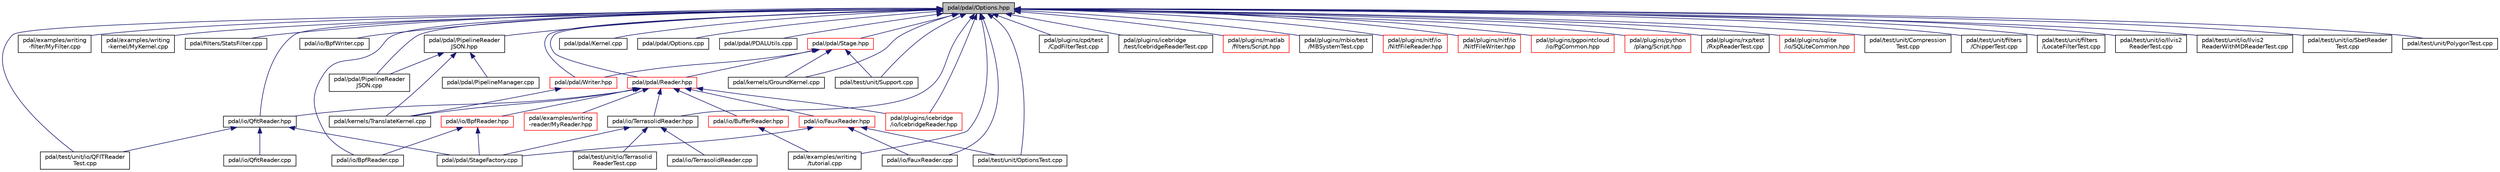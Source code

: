 digraph "pdal/pdal/Options.hpp"
{
  edge [fontname="Helvetica",fontsize="10",labelfontname="Helvetica",labelfontsize="10"];
  node [fontname="Helvetica",fontsize="10",shape=record];
  Node1 [label="pdal/pdal/Options.hpp",height=0.2,width=0.4,color="black", fillcolor="grey75", style="filled", fontcolor="black"];
  Node1 -> Node2 [dir="back",color="midnightblue",fontsize="10",style="solid",fontname="Helvetica"];
  Node2 [label="pdal/examples/writing\l/tutorial.cpp",height=0.2,width=0.4,color="black", fillcolor="white", style="filled",URL="$tutorial_8cpp.html"];
  Node1 -> Node3 [dir="back",color="midnightblue",fontsize="10",style="solid",fontname="Helvetica"];
  Node3 [label="pdal/examples/writing\l-filter/MyFilter.cpp",height=0.2,width=0.4,color="black", fillcolor="white", style="filled",URL="$MyFilter_8cpp.html"];
  Node1 -> Node4 [dir="back",color="midnightblue",fontsize="10",style="solid",fontname="Helvetica"];
  Node4 [label="pdal/examples/writing\l-kernel/MyKernel.cpp",height=0.2,width=0.4,color="black", fillcolor="white", style="filled",URL="$MyKernel_8cpp.html"];
  Node1 -> Node5 [dir="back",color="midnightblue",fontsize="10",style="solid",fontname="Helvetica"];
  Node5 [label="pdal/filters/StatsFilter.cpp",height=0.2,width=0.4,color="black", fillcolor="white", style="filled",URL="$StatsFilter_8cpp.html"];
  Node1 -> Node6 [dir="back",color="midnightblue",fontsize="10",style="solid",fontname="Helvetica"];
  Node6 [label="pdal/io/BpfReader.cpp",height=0.2,width=0.4,color="black", fillcolor="white", style="filled",URL="$BpfReader_8cpp.html"];
  Node1 -> Node7 [dir="back",color="midnightblue",fontsize="10",style="solid",fontname="Helvetica"];
  Node7 [label="pdal/io/BpfWriter.cpp",height=0.2,width=0.4,color="black", fillcolor="white", style="filled",URL="$BpfWriter_8cpp.html"];
  Node1 -> Node8 [dir="back",color="midnightblue",fontsize="10",style="solid",fontname="Helvetica"];
  Node8 [label="pdal/io/FauxReader.cpp",height=0.2,width=0.4,color="black", fillcolor="white", style="filled",URL="$FauxReader_8cpp.html"];
  Node1 -> Node9 [dir="back",color="midnightblue",fontsize="10",style="solid",fontname="Helvetica"];
  Node9 [label="pdal/io/QfitReader.hpp",height=0.2,width=0.4,color="black", fillcolor="white", style="filled",URL="$QfitReader_8hpp.html"];
  Node9 -> Node10 [dir="back",color="midnightblue",fontsize="10",style="solid",fontname="Helvetica"];
  Node10 [label="pdal/io/QfitReader.cpp",height=0.2,width=0.4,color="black", fillcolor="white", style="filled",URL="$QfitReader_8cpp.html"];
  Node9 -> Node11 [dir="back",color="midnightblue",fontsize="10",style="solid",fontname="Helvetica"];
  Node11 [label="pdal/pdal/StageFactory.cpp",height=0.2,width=0.4,color="black", fillcolor="white", style="filled",URL="$StageFactory_8cpp.html"];
  Node9 -> Node12 [dir="back",color="midnightblue",fontsize="10",style="solid",fontname="Helvetica"];
  Node12 [label="pdal/test/unit/io/QFITReader\lTest.cpp",height=0.2,width=0.4,color="black", fillcolor="white", style="filled",URL="$QFITReaderTest_8cpp.html"];
  Node1 -> Node13 [dir="back",color="midnightblue",fontsize="10",style="solid",fontname="Helvetica"];
  Node13 [label="pdal/io/TerrasolidReader.hpp",height=0.2,width=0.4,color="black", fillcolor="white", style="filled",URL="$TerrasolidReader_8hpp.html"];
  Node13 -> Node14 [dir="back",color="midnightblue",fontsize="10",style="solid",fontname="Helvetica"];
  Node14 [label="pdal/io/TerrasolidReader.cpp",height=0.2,width=0.4,color="black", fillcolor="white", style="filled",URL="$TerrasolidReader_8cpp.html"];
  Node13 -> Node11 [dir="back",color="midnightblue",fontsize="10",style="solid",fontname="Helvetica"];
  Node13 -> Node15 [dir="back",color="midnightblue",fontsize="10",style="solid",fontname="Helvetica"];
  Node15 [label="pdal/test/unit/io/Terrasolid\lReaderTest.cpp",height=0.2,width=0.4,color="black", fillcolor="white", style="filled",URL="$TerrasolidReaderTest_8cpp.html"];
  Node1 -> Node16 [dir="back",color="midnightblue",fontsize="10",style="solid",fontname="Helvetica"];
  Node16 [label="pdal/kernels/GroundKernel.cpp",height=0.2,width=0.4,color="black", fillcolor="white", style="filled",URL="$GroundKernel_8cpp.html"];
  Node1 -> Node17 [dir="back",color="midnightblue",fontsize="10",style="solid",fontname="Helvetica"];
  Node17 [label="pdal/pdal/Kernel.cpp",height=0.2,width=0.4,color="black", fillcolor="white", style="filled",URL="$Kernel_8cpp.html"];
  Node1 -> Node18 [dir="back",color="midnightblue",fontsize="10",style="solid",fontname="Helvetica"];
  Node18 [label="pdal/pdal/Options.cpp",height=0.2,width=0.4,color="black", fillcolor="white", style="filled",URL="$Options_8cpp.html"];
  Node1 -> Node19 [dir="back",color="midnightblue",fontsize="10",style="solid",fontname="Helvetica"];
  Node19 [label="pdal/pdal/PDALUtils.cpp",height=0.2,width=0.4,color="black", fillcolor="white", style="filled",URL="$PDALUtils_8cpp.html"];
  Node1 -> Node20 [dir="back",color="midnightblue",fontsize="10",style="solid",fontname="Helvetica"];
  Node20 [label="pdal/pdal/PipelineReader\lJSON.cpp",height=0.2,width=0.4,color="black", fillcolor="white", style="filled",URL="$PipelineReaderJSON_8cpp.html"];
  Node1 -> Node21 [dir="back",color="midnightblue",fontsize="10",style="solid",fontname="Helvetica"];
  Node21 [label="pdal/pdal/PipelineReader\lJSON.hpp",height=0.2,width=0.4,color="black", fillcolor="white", style="filled",URL="$PipelineReaderJSON_8hpp.html"];
  Node21 -> Node22 [dir="back",color="midnightblue",fontsize="10",style="solid",fontname="Helvetica"];
  Node22 [label="pdal/kernels/TranslateKernel.cpp",height=0.2,width=0.4,color="black", fillcolor="white", style="filled",URL="$TranslateKernel_8cpp.html"];
  Node21 -> Node23 [dir="back",color="midnightblue",fontsize="10",style="solid",fontname="Helvetica"];
  Node23 [label="pdal/pdal/PipelineManager.cpp",height=0.2,width=0.4,color="black", fillcolor="white", style="filled",URL="$PipelineManager_8cpp.html"];
  Node21 -> Node20 [dir="back",color="midnightblue",fontsize="10",style="solid",fontname="Helvetica"];
  Node1 -> Node24 [dir="back",color="midnightblue",fontsize="10",style="solid",fontname="Helvetica"];
  Node24 [label="pdal/pdal/Reader.hpp",height=0.2,width=0.4,color="red", fillcolor="white", style="filled",URL="$Reader_8hpp.html"];
  Node24 -> Node25 [dir="back",color="midnightblue",fontsize="10",style="solid",fontname="Helvetica"];
  Node25 [label="pdal/examples/writing\l-reader/MyReader.hpp",height=0.2,width=0.4,color="red", fillcolor="white", style="filled",URL="$MyReader_8hpp.html"];
  Node24 -> Node26 [dir="back",color="midnightblue",fontsize="10",style="solid",fontname="Helvetica"];
  Node26 [label="pdal/io/BpfReader.hpp",height=0.2,width=0.4,color="red", fillcolor="white", style="filled",URL="$BpfReader_8hpp.html"];
  Node26 -> Node6 [dir="back",color="midnightblue",fontsize="10",style="solid",fontname="Helvetica"];
  Node26 -> Node11 [dir="back",color="midnightblue",fontsize="10",style="solid",fontname="Helvetica"];
  Node24 -> Node27 [dir="back",color="midnightblue",fontsize="10",style="solid",fontname="Helvetica"];
  Node27 [label="pdal/io/BufferReader.hpp",height=0.2,width=0.4,color="red", fillcolor="white", style="filled",URL="$BufferReader_8hpp.html"];
  Node27 -> Node2 [dir="back",color="midnightblue",fontsize="10",style="solid",fontname="Helvetica"];
  Node24 -> Node28 [dir="back",color="midnightblue",fontsize="10",style="solid",fontname="Helvetica"];
  Node28 [label="pdal/io/FauxReader.hpp",height=0.2,width=0.4,color="red", fillcolor="white", style="filled",URL="$FauxReader_8hpp.html"];
  Node28 -> Node8 [dir="back",color="midnightblue",fontsize="10",style="solid",fontname="Helvetica"];
  Node28 -> Node11 [dir="back",color="midnightblue",fontsize="10",style="solid",fontname="Helvetica"];
  Node28 -> Node29 [dir="back",color="midnightblue",fontsize="10",style="solid",fontname="Helvetica"];
  Node29 [label="pdal/test/unit/OptionsTest.cpp",height=0.2,width=0.4,color="black", fillcolor="white", style="filled",URL="$OptionsTest_8cpp.html"];
  Node24 -> Node9 [dir="back",color="midnightblue",fontsize="10",style="solid",fontname="Helvetica"];
  Node24 -> Node13 [dir="back",color="midnightblue",fontsize="10",style="solid",fontname="Helvetica"];
  Node24 -> Node22 [dir="back",color="midnightblue",fontsize="10",style="solid",fontname="Helvetica"];
  Node24 -> Node30 [dir="back",color="midnightblue",fontsize="10",style="solid",fontname="Helvetica"];
  Node30 [label="pdal/plugins/icebridge\l/io/IcebridgeReader.hpp",height=0.2,width=0.4,color="red", fillcolor="white", style="filled",URL="$IcebridgeReader_8hpp.html"];
  Node1 -> Node31 [dir="back",color="midnightblue",fontsize="10",style="solid",fontname="Helvetica"];
  Node31 [label="pdal/pdal/Stage.hpp",height=0.2,width=0.4,color="red", fillcolor="white", style="filled",URL="$Stage_8hpp.html"];
  Node31 -> Node16 [dir="back",color="midnightblue",fontsize="10",style="solid",fontname="Helvetica"];
  Node31 -> Node24 [dir="back",color="midnightblue",fontsize="10",style="solid",fontname="Helvetica"];
  Node31 -> Node32 [dir="back",color="midnightblue",fontsize="10",style="solid",fontname="Helvetica"];
  Node32 [label="pdal/pdal/Writer.hpp",height=0.2,width=0.4,color="red", fillcolor="white", style="filled",URL="$Writer_8hpp.html"];
  Node32 -> Node22 [dir="back",color="midnightblue",fontsize="10",style="solid",fontname="Helvetica"];
  Node31 -> Node33 [dir="back",color="midnightblue",fontsize="10",style="solid",fontname="Helvetica"];
  Node33 [label="pdal/test/unit/Support.cpp",height=0.2,width=0.4,color="black", fillcolor="white", style="filled",URL="$Support_8cpp.html"];
  Node1 -> Node32 [dir="back",color="midnightblue",fontsize="10",style="solid",fontname="Helvetica"];
  Node1 -> Node34 [dir="back",color="midnightblue",fontsize="10",style="solid",fontname="Helvetica"];
  Node34 [label="pdal/plugins/cpd/test\l/CpdFilterTest.cpp",height=0.2,width=0.4,color="black", fillcolor="white", style="filled",URL="$CpdFilterTest_8cpp.html"];
  Node1 -> Node30 [dir="back",color="midnightblue",fontsize="10",style="solid",fontname="Helvetica"];
  Node1 -> Node35 [dir="back",color="midnightblue",fontsize="10",style="solid",fontname="Helvetica"];
  Node35 [label="pdal/plugins/icebridge\l/test/IcebridgeReaderTest.cpp",height=0.2,width=0.4,color="black", fillcolor="white", style="filled",URL="$IcebridgeReaderTest_8cpp.html"];
  Node1 -> Node36 [dir="back",color="midnightblue",fontsize="10",style="solid",fontname="Helvetica"];
  Node36 [label="pdal/plugins/matlab\l/filters/Script.hpp",height=0.2,width=0.4,color="red", fillcolor="white", style="filled",URL="$matlab_2filters_2Script_8hpp.html"];
  Node1 -> Node37 [dir="back",color="midnightblue",fontsize="10",style="solid",fontname="Helvetica"];
  Node37 [label="pdal/plugins/mbio/test\l/MBSystemTest.cpp",height=0.2,width=0.4,color="black", fillcolor="white", style="filled",URL="$MBSystemTest_8cpp.html"];
  Node1 -> Node38 [dir="back",color="midnightblue",fontsize="10",style="solid",fontname="Helvetica"];
  Node38 [label="pdal/plugins/nitf/io\l/NitfFileReader.hpp",height=0.2,width=0.4,color="red", fillcolor="white", style="filled",URL="$NitfFileReader_8hpp.html"];
  Node1 -> Node39 [dir="back",color="midnightblue",fontsize="10",style="solid",fontname="Helvetica"];
  Node39 [label="pdal/plugins/nitf/io\l/NitfFileWriter.hpp",height=0.2,width=0.4,color="red", fillcolor="white", style="filled",URL="$NitfFileWriter_8hpp.html"];
  Node1 -> Node40 [dir="back",color="midnightblue",fontsize="10",style="solid",fontname="Helvetica"];
  Node40 [label="pdal/plugins/pgpointcloud\l/io/PgCommon.hpp",height=0.2,width=0.4,color="red", fillcolor="white", style="filled",URL="$PgCommon_8hpp.html"];
  Node1 -> Node41 [dir="back",color="midnightblue",fontsize="10",style="solid",fontname="Helvetica"];
  Node41 [label="pdal/plugins/python\l/plang/Script.hpp",height=0.2,width=0.4,color="red", fillcolor="white", style="filled",URL="$python_2plang_2Script_8hpp.html"];
  Node1 -> Node42 [dir="back",color="midnightblue",fontsize="10",style="solid",fontname="Helvetica"];
  Node42 [label="pdal/plugins/rxp/test\l/RxpReaderTest.cpp",height=0.2,width=0.4,color="black", fillcolor="white", style="filled",URL="$RxpReaderTest_8cpp.html"];
  Node1 -> Node43 [dir="back",color="midnightblue",fontsize="10",style="solid",fontname="Helvetica"];
  Node43 [label="pdal/plugins/sqlite\l/io/SQLiteCommon.hpp",height=0.2,width=0.4,color="red", fillcolor="white", style="filled",URL="$SQLiteCommon_8hpp.html"];
  Node1 -> Node44 [dir="back",color="midnightblue",fontsize="10",style="solid",fontname="Helvetica"];
  Node44 [label="pdal/test/unit/Compression\lTest.cpp",height=0.2,width=0.4,color="black", fillcolor="white", style="filled",URL="$CompressionTest_8cpp.html"];
  Node1 -> Node45 [dir="back",color="midnightblue",fontsize="10",style="solid",fontname="Helvetica"];
  Node45 [label="pdal/test/unit/filters\l/ChipperTest.cpp",height=0.2,width=0.4,color="black", fillcolor="white", style="filled",URL="$ChipperTest_8cpp.html"];
  Node1 -> Node46 [dir="back",color="midnightblue",fontsize="10",style="solid",fontname="Helvetica"];
  Node46 [label="pdal/test/unit/filters\l/LocateFilterTest.cpp",height=0.2,width=0.4,color="black", fillcolor="white", style="filled",URL="$LocateFilterTest_8cpp.html"];
  Node1 -> Node47 [dir="back",color="midnightblue",fontsize="10",style="solid",fontname="Helvetica"];
  Node47 [label="pdal/test/unit/io/Ilvis2\lReaderTest.cpp",height=0.2,width=0.4,color="black", fillcolor="white", style="filled",URL="$Ilvis2ReaderTest_8cpp.html"];
  Node1 -> Node48 [dir="back",color="midnightblue",fontsize="10",style="solid",fontname="Helvetica"];
  Node48 [label="pdal/test/unit/io/Ilvis2\lReaderWithMDReaderTest.cpp",height=0.2,width=0.4,color="black", fillcolor="white", style="filled",URL="$Ilvis2ReaderWithMDReaderTest_8cpp.html"];
  Node1 -> Node12 [dir="back",color="midnightblue",fontsize="10",style="solid",fontname="Helvetica"];
  Node1 -> Node49 [dir="back",color="midnightblue",fontsize="10",style="solid",fontname="Helvetica"];
  Node49 [label="pdal/test/unit/io/SbetReader\lTest.cpp",height=0.2,width=0.4,color="black", fillcolor="white", style="filled",URL="$SbetReaderTest_8cpp.html"];
  Node1 -> Node29 [dir="back",color="midnightblue",fontsize="10",style="solid",fontname="Helvetica"];
  Node1 -> Node50 [dir="back",color="midnightblue",fontsize="10",style="solid",fontname="Helvetica"];
  Node50 [label="pdal/test/unit/PolygonTest.cpp",height=0.2,width=0.4,color="black", fillcolor="white", style="filled",URL="$PolygonTest_8cpp.html"];
  Node1 -> Node33 [dir="back",color="midnightblue",fontsize="10",style="solid",fontname="Helvetica"];
}
